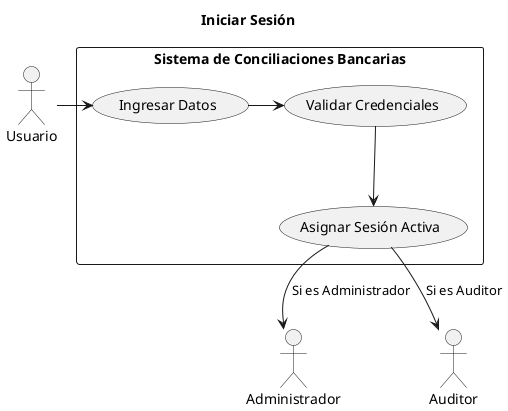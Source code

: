 @startuml IniciarSesion
title Iniciar Sesión

actor Usuario
actor Administrador as admin
actor Auditor as auditor

rectangle "Sistema de Conciliaciones Bancarias" {
    Usuario -> (Ingresar Datos)
    (Ingresar Datos) -> (Validar Credenciales)
    (Validar Credenciales) --> (Asignar Sesión Activa)

    (Asignar Sesión Activa) --> admin : Si es Administrador
    (Asignar Sesión Activa) --> auditor : Si es Auditor
}

@enduml
